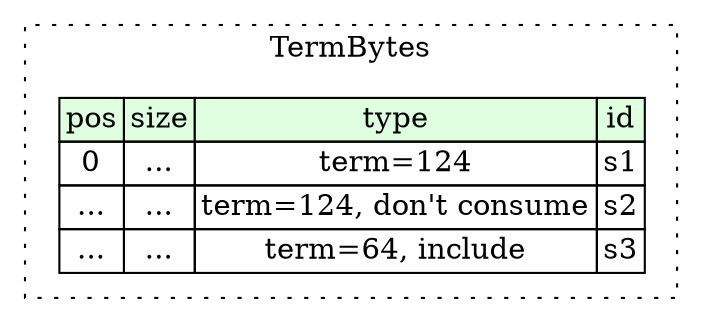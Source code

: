 digraph {
	rankdir=LR;
	node [shape=plaintext];
	subgraph cluster__term_bytes {
		label="TermBytes";
		graph[style=dotted];

		term_bytes__seq [label=<<TABLE BORDER="0" CELLBORDER="1" CELLSPACING="0">
			<TR><TD BGCOLOR="#E0FFE0">pos</TD><TD BGCOLOR="#E0FFE0">size</TD><TD BGCOLOR="#E0FFE0">type</TD><TD BGCOLOR="#E0FFE0">id</TD></TR>
			<TR><TD PORT="s1_pos">0</TD><TD PORT="s1_size">...</TD><TD>term=124</TD><TD PORT="s1_type">s1</TD></TR>
			<TR><TD PORT="s2_pos">...</TD><TD PORT="s2_size">...</TD><TD>term=124, don't consume</TD><TD PORT="s2_type">s2</TD></TR>
			<TR><TD PORT="s3_pos">...</TD><TD PORT="s3_size">...</TD><TD>term=64, include</TD><TD PORT="s3_type">s3</TD></TR>
		</TABLE>>];
	}
}
